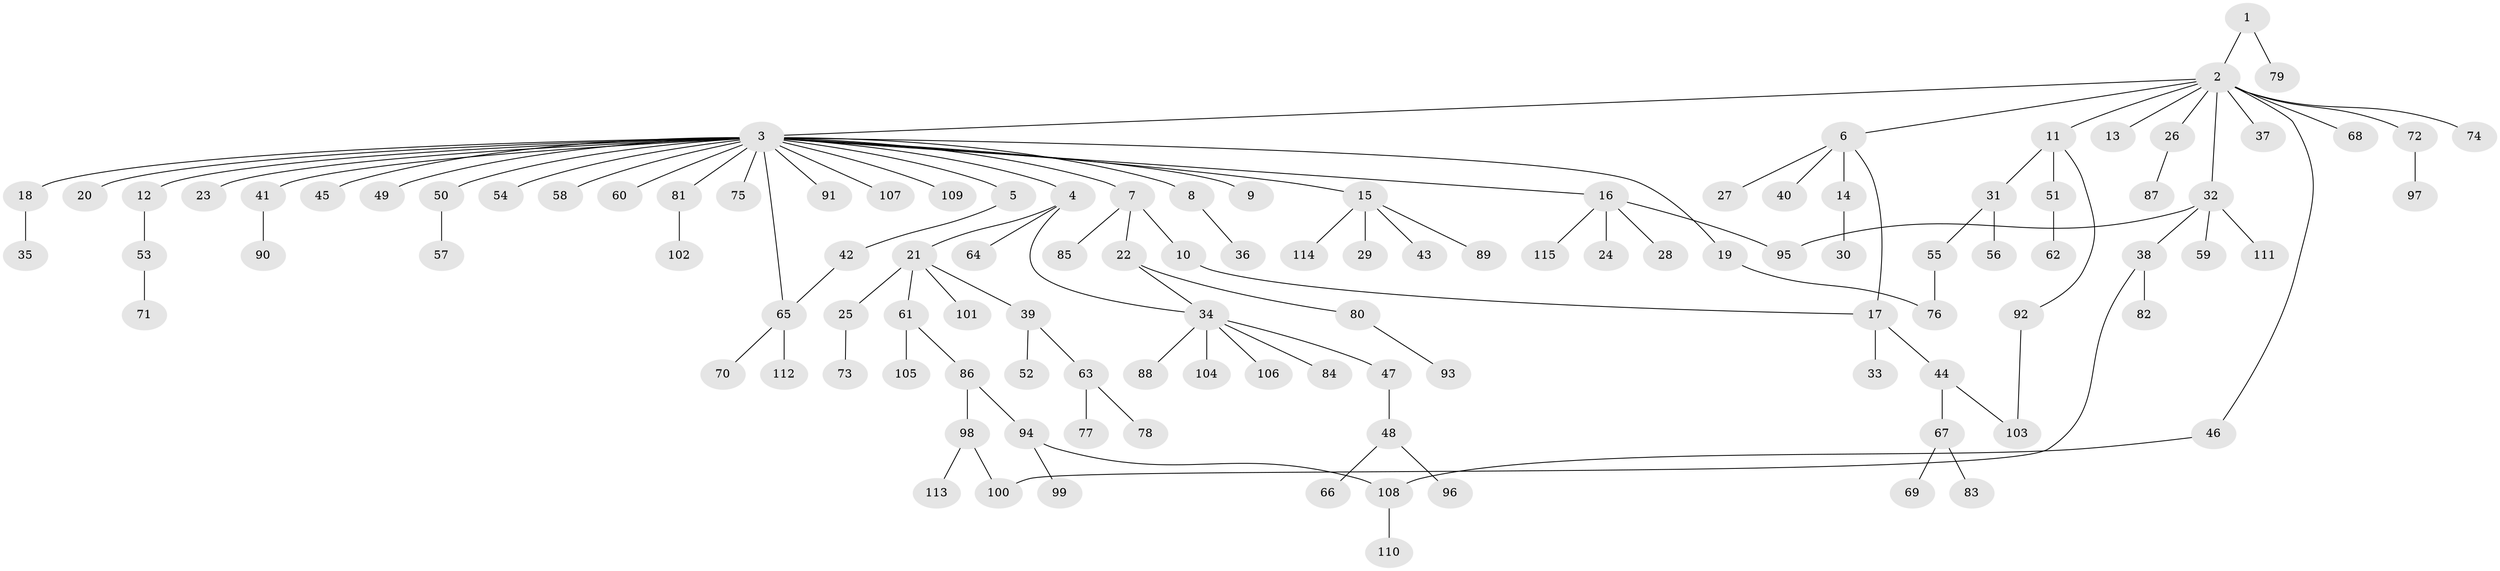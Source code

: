 // coarse degree distribution, {1: 0.5903614457831325, 11: 0.012048192771084338, 29: 0.012048192771084338, 3: 0.04819277108433735, 2: 0.2289156626506024, 4: 0.08433734939759036, 5: 0.012048192771084338, 8: 0.012048192771084338}
// Generated by graph-tools (version 1.1) at 2025/23/03/03/25 07:23:53]
// undirected, 115 vertices, 122 edges
graph export_dot {
graph [start="1"]
  node [color=gray90,style=filled];
  1;
  2;
  3;
  4;
  5;
  6;
  7;
  8;
  9;
  10;
  11;
  12;
  13;
  14;
  15;
  16;
  17;
  18;
  19;
  20;
  21;
  22;
  23;
  24;
  25;
  26;
  27;
  28;
  29;
  30;
  31;
  32;
  33;
  34;
  35;
  36;
  37;
  38;
  39;
  40;
  41;
  42;
  43;
  44;
  45;
  46;
  47;
  48;
  49;
  50;
  51;
  52;
  53;
  54;
  55;
  56;
  57;
  58;
  59;
  60;
  61;
  62;
  63;
  64;
  65;
  66;
  67;
  68;
  69;
  70;
  71;
  72;
  73;
  74;
  75;
  76;
  77;
  78;
  79;
  80;
  81;
  82;
  83;
  84;
  85;
  86;
  87;
  88;
  89;
  90;
  91;
  92;
  93;
  94;
  95;
  96;
  97;
  98;
  99;
  100;
  101;
  102;
  103;
  104;
  105;
  106;
  107;
  108;
  109;
  110;
  111;
  112;
  113;
  114;
  115;
  1 -- 2;
  1 -- 79;
  2 -- 3;
  2 -- 6;
  2 -- 11;
  2 -- 13;
  2 -- 26;
  2 -- 32;
  2 -- 37;
  2 -- 46;
  2 -- 68;
  2 -- 72;
  2 -- 74;
  3 -- 4;
  3 -- 5;
  3 -- 7;
  3 -- 8;
  3 -- 9;
  3 -- 12;
  3 -- 15;
  3 -- 16;
  3 -- 18;
  3 -- 19;
  3 -- 20;
  3 -- 23;
  3 -- 41;
  3 -- 45;
  3 -- 49;
  3 -- 50;
  3 -- 54;
  3 -- 58;
  3 -- 60;
  3 -- 65;
  3 -- 75;
  3 -- 81;
  3 -- 91;
  3 -- 107;
  3 -- 109;
  4 -- 21;
  4 -- 34;
  4 -- 64;
  5 -- 42;
  6 -- 14;
  6 -- 17;
  6 -- 27;
  6 -- 40;
  7 -- 10;
  7 -- 22;
  7 -- 85;
  8 -- 36;
  10 -- 17;
  11 -- 31;
  11 -- 51;
  11 -- 92;
  12 -- 53;
  14 -- 30;
  15 -- 29;
  15 -- 43;
  15 -- 89;
  15 -- 114;
  16 -- 24;
  16 -- 28;
  16 -- 95;
  16 -- 115;
  17 -- 33;
  17 -- 44;
  18 -- 35;
  19 -- 76;
  21 -- 25;
  21 -- 39;
  21 -- 61;
  21 -- 101;
  22 -- 34;
  22 -- 80;
  25 -- 73;
  26 -- 87;
  31 -- 55;
  31 -- 56;
  32 -- 38;
  32 -- 59;
  32 -- 95;
  32 -- 111;
  34 -- 47;
  34 -- 84;
  34 -- 88;
  34 -- 104;
  34 -- 106;
  38 -- 82;
  38 -- 100;
  39 -- 52;
  39 -- 63;
  41 -- 90;
  42 -- 65;
  44 -- 67;
  44 -- 103;
  46 -- 108;
  47 -- 48;
  48 -- 66;
  48 -- 96;
  50 -- 57;
  51 -- 62;
  53 -- 71;
  55 -- 76;
  61 -- 86;
  61 -- 105;
  63 -- 77;
  63 -- 78;
  65 -- 70;
  65 -- 112;
  67 -- 69;
  67 -- 83;
  72 -- 97;
  80 -- 93;
  81 -- 102;
  86 -- 94;
  86 -- 98;
  92 -- 103;
  94 -- 99;
  94 -- 108;
  98 -- 100;
  98 -- 113;
  108 -- 110;
}
